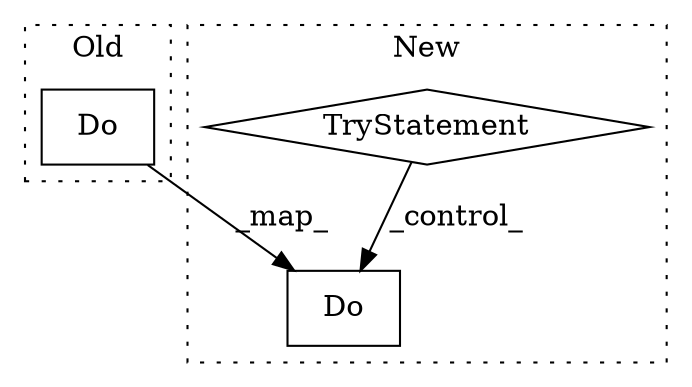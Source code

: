 digraph G {
subgraph cluster0 {
1 [label="Do" a="32" s="60481,60487" l="3,1" shape="box"];
label = "Old";
style="dotted";
}
subgraph cluster1 {
2 [label="Do" a="32" s="61177,61183" l="3,1" shape="box"];
3 [label="TryStatement" a="54" s="61160" l="4" shape="diamond"];
label = "New";
style="dotted";
}
1 -> 2 [label="_map_"];
3 -> 2 [label="_control_"];
}